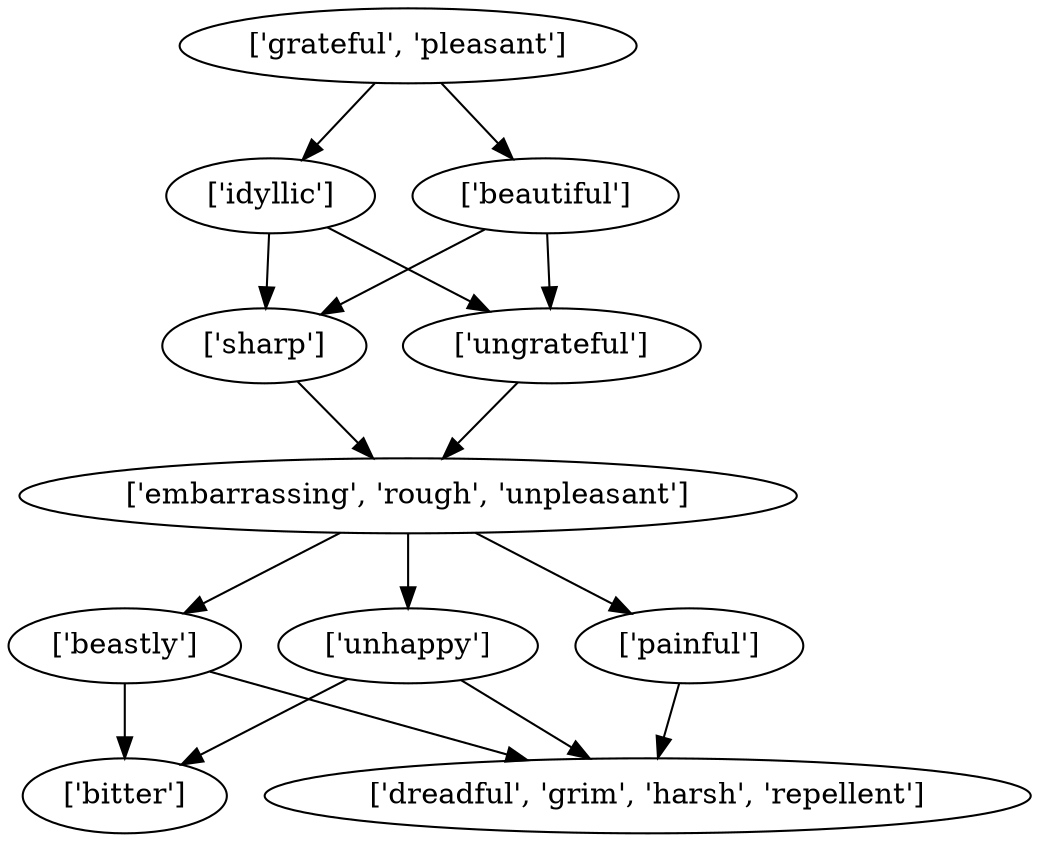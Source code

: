 strict digraph  {
	"['unhappy']" -> "['bitter']";
	"['unhappy']" -> "['dreadful', 'grim', 'harsh', 'repellent']";
	"['grateful', 'pleasant']" -> "['idyllic']";
	"['grateful', 'pleasant']" -> "['beautiful']";
	"['idyllic']" -> "['sharp']";
	"['idyllic']" -> "['ungrateful']";
	"['beautiful']" -> "['sharp']";
	"['beautiful']" -> "['ungrateful']";
	"['sharp']" -> "['embarrassing', 'rough', 'unpleasant']";
	"['embarrassing', 'rough', 'unpleasant']" -> "['unhappy']";
	"['embarrassing', 'rough', 'unpleasant']" -> "['painful']";
	"['embarrassing', 'rough', 'unpleasant']" -> "['beastly']";
	"['ungrateful']" -> "['embarrassing', 'rough', 'unpleasant']";
	"['painful']" -> "['dreadful', 'grim', 'harsh', 'repellent']";
	"['beastly']" -> "['bitter']";
	"['beastly']" -> "['dreadful', 'grim', 'harsh', 'repellent']";
}
